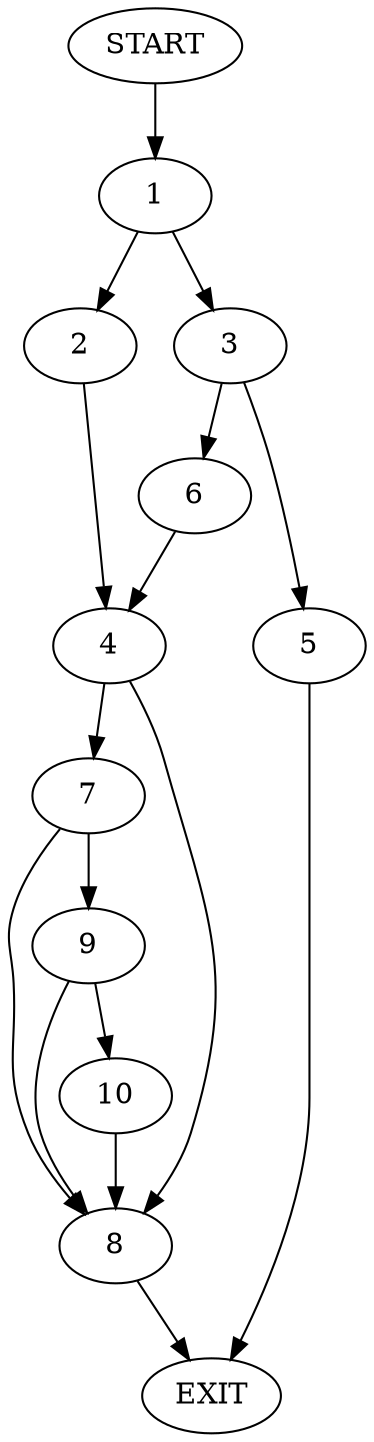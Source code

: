 digraph {
0 [label="START"];
1;
2;
3;
4;
5;
6;
7;
8;
9;
10;
11 [label="EXIT"];
0 -> 1;
1 -> 2;
1 -> 3;
2 -> 4;
3 -> 5;
3 -> 6;
4 -> 7;
4 -> 8;
6 -> 4;
5 -> 11;
8 -> 11;
7 -> 9;
7 -> 8;
9 -> 8;
9 -> 10;
10 -> 8;
}